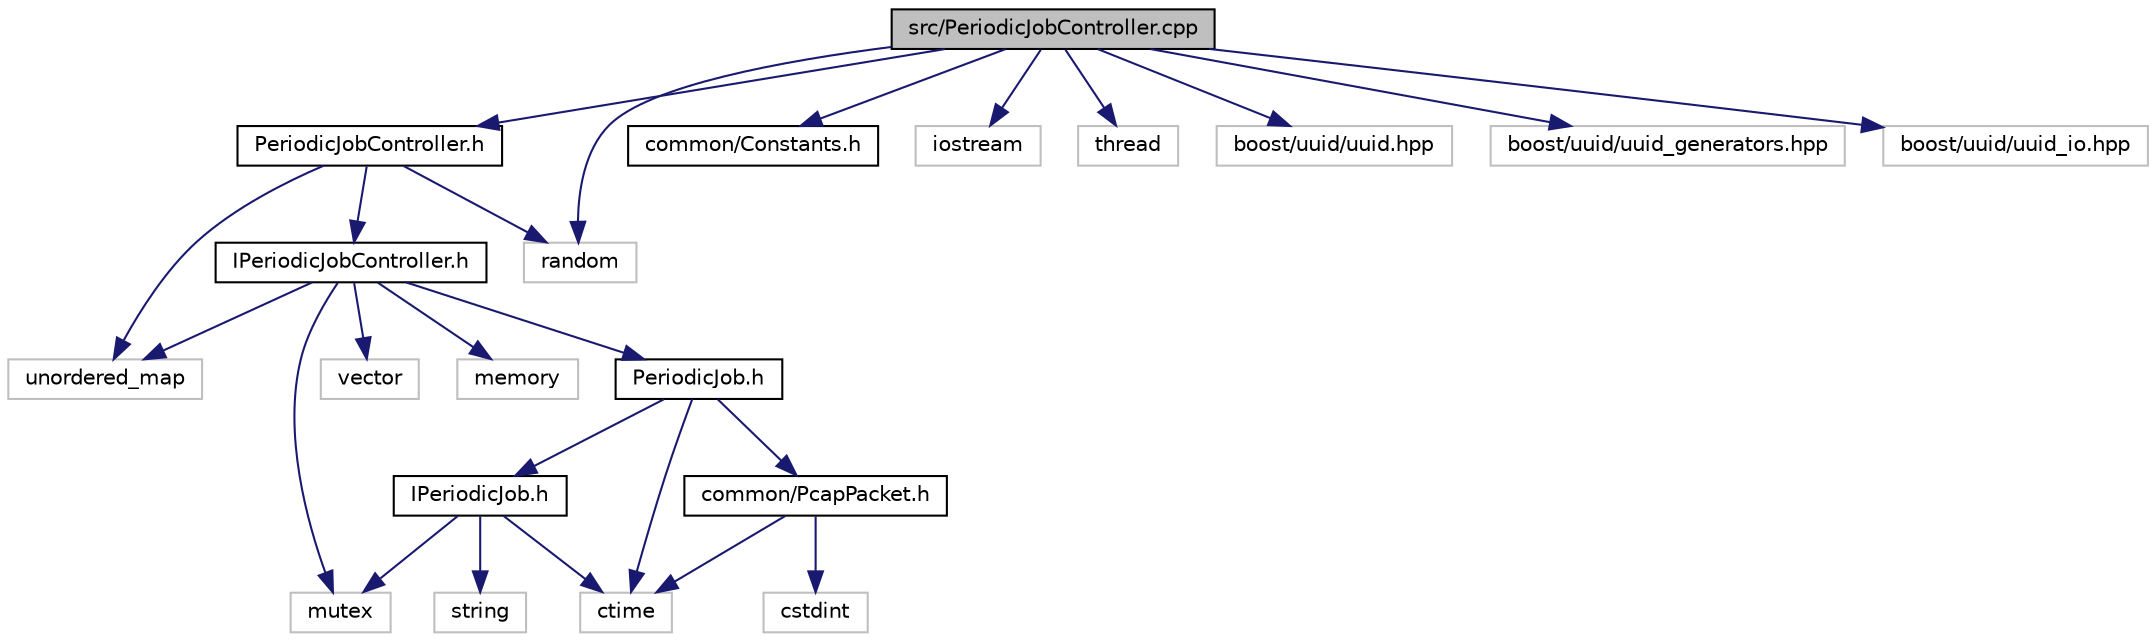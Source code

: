 digraph "src/PeriodicJobController.cpp"
{
 // LATEX_PDF_SIZE
  edge [fontname="Helvetica",fontsize="10",labelfontname="Helvetica",labelfontsize="10"];
  node [fontname="Helvetica",fontsize="10",shape=record];
  Node1 [label="src/PeriodicJobController.cpp",height=0.2,width=0.4,color="black", fillcolor="grey75", style="filled", fontcolor="black",tooltip="This file contains the implementations of the methods declared in PeriodicJobController...."];
  Node1 -> Node2 [color="midnightblue",fontsize="10",style="solid",fontname="Helvetica"];
  Node2 [label="PeriodicJobController.h",height=0.2,width=0.4,color="black", fillcolor="white", style="filled",URL="$_periodic_job_controller_8h.html",tooltip="This file contains the class declaration for an implementor class of IPeriodicJobController declared ..."];
  Node2 -> Node3 [color="midnightblue",fontsize="10",style="solid",fontname="Helvetica"];
  Node3 [label="IPeriodicJobController.h",height=0.2,width=0.4,color="black", fillcolor="white", style="filled",URL="$_i_periodic_job_controller_8h.html",tooltip="This file contains the interface for a controller of the PeriodicJob."];
  Node3 -> Node4 [color="midnightblue",fontsize="10",style="solid",fontname="Helvetica"];
  Node4 [label="PeriodicJob.h",height=0.2,width=0.4,color="black", fillcolor="white", style="filled",URL="$_periodic_job_8h.html",tooltip="This file contains the class declaration for an implementor class of IPeriodicJob declared in IPeriod..."];
  Node4 -> Node5 [color="midnightblue",fontsize="10",style="solid",fontname="Helvetica"];
  Node5 [label="IPeriodicJob.h",height=0.2,width=0.4,color="black", fillcolor="white", style="filled",URL="$_i_periodic_job_8h.html",tooltip="This file contains the interface for the PeriodicJob which is a job that runs periodically with respe..."];
  Node5 -> Node6 [color="midnightblue",fontsize="10",style="solid",fontname="Helvetica"];
  Node6 [label="ctime",height=0.2,width=0.4,color="grey75", fillcolor="white", style="filled",tooltip=" "];
  Node5 -> Node7 [color="midnightblue",fontsize="10",style="solid",fontname="Helvetica"];
  Node7 [label="string",height=0.2,width=0.4,color="grey75", fillcolor="white", style="filled",tooltip=" "];
  Node5 -> Node8 [color="midnightblue",fontsize="10",style="solid",fontname="Helvetica"];
  Node8 [label="mutex",height=0.2,width=0.4,color="grey75", fillcolor="white", style="filled",tooltip=" "];
  Node4 -> Node9 [color="midnightblue",fontsize="10",style="solid",fontname="Helvetica"];
  Node9 [label="common/PcapPacket.h",height=0.2,width=0.4,color="black", fillcolor="white", style="filled",URL="$_pcap_packet_8h.html",tooltip="This file contains the PcapPacket class and a destructor function to destruct dynamically allocated m..."];
  Node9 -> Node6 [color="midnightblue",fontsize="10",style="solid",fontname="Helvetica"];
  Node9 -> Node10 [color="midnightblue",fontsize="10",style="solid",fontname="Helvetica"];
  Node10 [label="cstdint",height=0.2,width=0.4,color="grey75", fillcolor="white", style="filled",tooltip=" "];
  Node4 -> Node6 [color="midnightblue",fontsize="10",style="solid",fontname="Helvetica"];
  Node3 -> Node11 [color="midnightblue",fontsize="10",style="solid",fontname="Helvetica"];
  Node11 [label="unordered_map",height=0.2,width=0.4,color="grey75", fillcolor="white", style="filled",tooltip=" "];
  Node3 -> Node8 [color="midnightblue",fontsize="10",style="solid",fontname="Helvetica"];
  Node3 -> Node12 [color="midnightblue",fontsize="10",style="solid",fontname="Helvetica"];
  Node12 [label="vector",height=0.2,width=0.4,color="grey75", fillcolor="white", style="filled",tooltip=" "];
  Node3 -> Node13 [color="midnightblue",fontsize="10",style="solid",fontname="Helvetica"];
  Node13 [label="memory",height=0.2,width=0.4,color="grey75", fillcolor="white", style="filled",tooltip=" "];
  Node2 -> Node11 [color="midnightblue",fontsize="10",style="solid",fontname="Helvetica"];
  Node2 -> Node14 [color="midnightblue",fontsize="10",style="solid",fontname="Helvetica"];
  Node14 [label="random",height=0.2,width=0.4,color="grey75", fillcolor="white", style="filled",tooltip=" "];
  Node1 -> Node15 [color="midnightblue",fontsize="10",style="solid",fontname="Helvetica"];
  Node15 [label="common/Constants.h",height=0.2,width=0.4,color="black", fillcolor="white", style="filled",URL="$_constants_8h.html",tooltip="This file contains constant configuration parameters to be used throughout the application."];
  Node1 -> Node16 [color="midnightblue",fontsize="10",style="solid",fontname="Helvetica"];
  Node16 [label="iostream",height=0.2,width=0.4,color="grey75", fillcolor="white", style="filled",tooltip=" "];
  Node1 -> Node17 [color="midnightblue",fontsize="10",style="solid",fontname="Helvetica"];
  Node17 [label="thread",height=0.2,width=0.4,color="grey75", fillcolor="white", style="filled",tooltip=" "];
  Node1 -> Node14 [color="midnightblue",fontsize="10",style="solid",fontname="Helvetica"];
  Node1 -> Node18 [color="midnightblue",fontsize="10",style="solid",fontname="Helvetica"];
  Node18 [label="boost/uuid/uuid.hpp",height=0.2,width=0.4,color="grey75", fillcolor="white", style="filled",tooltip=" "];
  Node1 -> Node19 [color="midnightblue",fontsize="10",style="solid",fontname="Helvetica"];
  Node19 [label="boost/uuid/uuid_generators.hpp",height=0.2,width=0.4,color="grey75", fillcolor="white", style="filled",tooltip=" "];
  Node1 -> Node20 [color="midnightblue",fontsize="10",style="solid",fontname="Helvetica"];
  Node20 [label="boost/uuid/uuid_io.hpp",height=0.2,width=0.4,color="grey75", fillcolor="white", style="filled",tooltip=" "];
}
